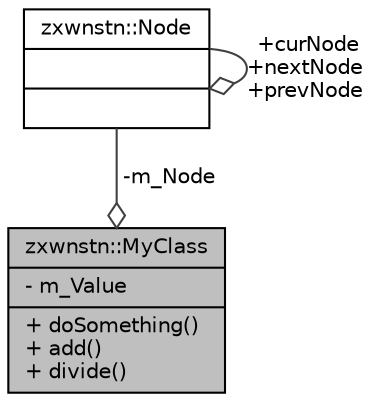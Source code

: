 digraph "zxwnstn::MyClass"
{
 // LATEX_PDF_SIZE
  edge [fontname="Helvetica",fontsize="10",labelfontname="Helvetica",labelfontsize="10"];
  node [fontname="Helvetica",fontsize="10",shape=record];
  Node1 [label="{zxwnstn::MyClass\n|- m_Value\l|+ doSomething()\l+ add()\l+ divide()\l}",height=0.2,width=0.4,color="black", fillcolor="grey75", style="filled", fontcolor="black",tooltip="실험용으로 만드러본 MyClass다리"];
  Node2 -> Node1 [color="grey25",fontsize="10",style="solid",label=" -m_Node" ,arrowhead="odiamond",fontname="Helvetica"];
  Node2 [label="{zxwnstn::Node\n||}",height=0.2,width=0.4,color="black", fillcolor="white", style="filled",URL="$classzxwnstn_1_1_node.html",tooltip="MyClass 안에 들어가는 Node다리"];
  Node2 -> Node2 [color="grey25",fontsize="10",style="solid",label=" +curNode\n+nextNode\n+prevNode" ,arrowhead="odiamond",fontname="Helvetica"];
}
